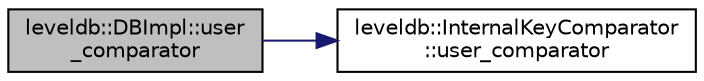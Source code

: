 digraph "leveldb::DBImpl::user_comparator"
{
  edge [fontname="Helvetica",fontsize="10",labelfontname="Helvetica",labelfontsize="10"];
  node [fontname="Helvetica",fontsize="10",shape=record];
  rankdir="LR";
  Node1 [label="leveldb::DBImpl::user\l_comparator",height=0.2,width=0.4,color="black", fillcolor="grey75", style="filled" fontcolor="black"];
  Node1 -> Node2 [color="midnightblue",fontsize="10",style="solid"];
  Node2 [label="leveldb::InternalKeyComparator\l::user_comparator",height=0.2,width=0.4,color="black", fillcolor="white", style="filled",URL="$classleveldb_1_1_internal_key_comparator.html#a86ca575a4560bb76e2bcebc0618abd31"];
}

